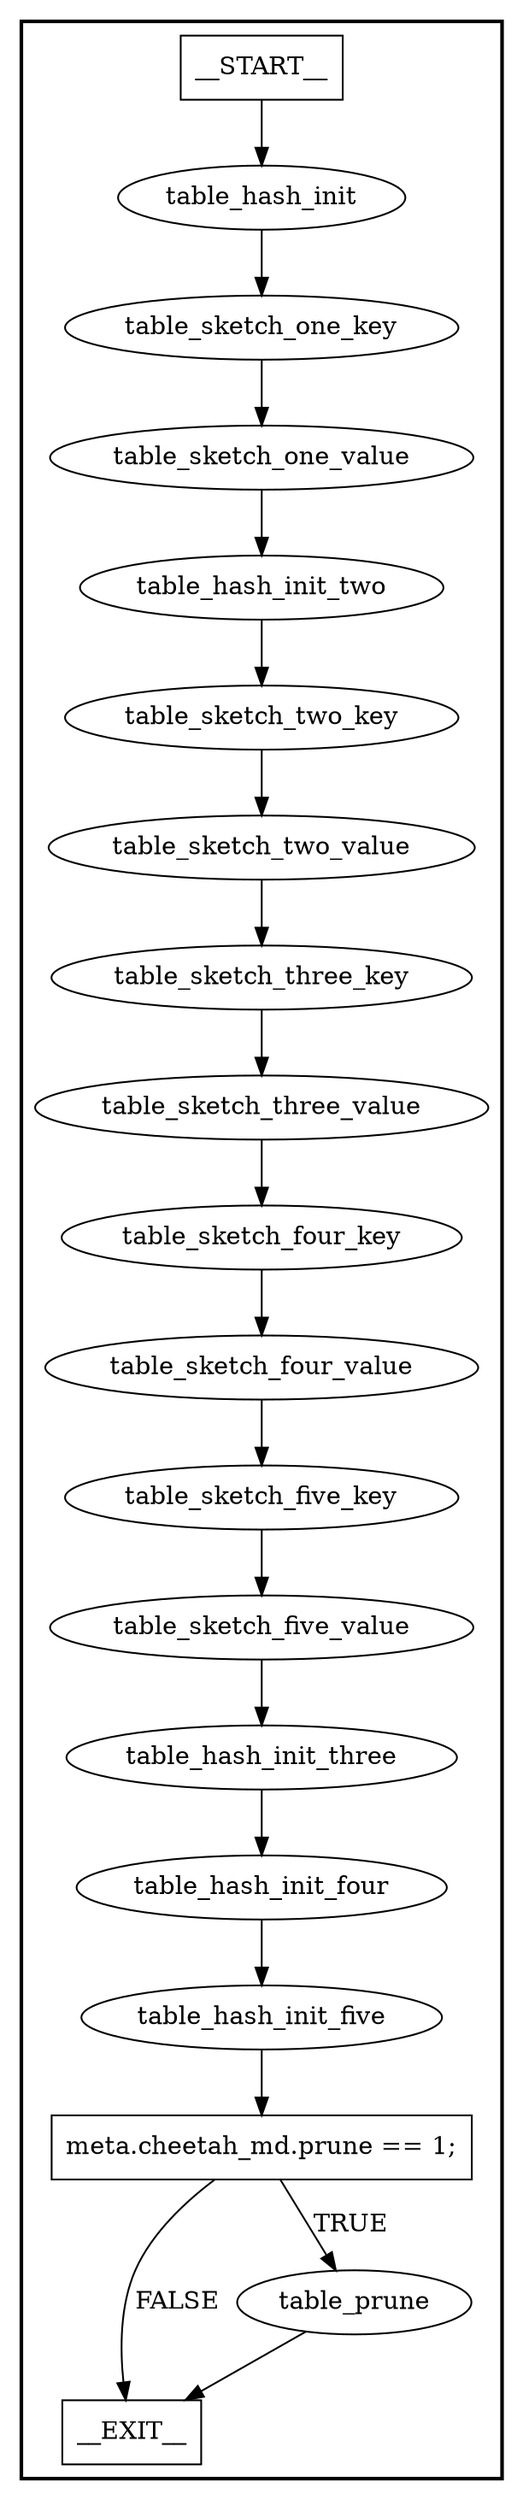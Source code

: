 digraph ingress {
subgraph cluster {
graph [
label="", labeljust=r, style=bold];
0[label=__START__, margin="", shape=rectangle, style=solid];
1[label=__EXIT__, margin="", shape=rectangle, style=solid];
2[label=table_hash_init, margin="", shape=ellipse, style=solid];
3[label=table_sketch_one_key, margin="", shape=ellipse, style=solid];
4[label=table_sketch_one_value, margin="", shape=ellipse, style=solid];
5[label=table_hash_init_two, margin="", shape=ellipse, style=solid];
6[label=table_sketch_two_key, margin="", shape=ellipse, style=solid];
7[label=table_sketch_two_value, margin="", shape=ellipse, style=solid];
8[label=table_sketch_three_key, margin="", shape=ellipse, style=solid];
9[label=table_sketch_three_value, margin="", shape=ellipse, style=solid];
10[label=table_sketch_four_key, margin="", shape=ellipse, style=solid];
11[label=table_sketch_four_value, margin="", shape=ellipse, style=solid];
12[label=table_sketch_five_key, margin="", shape=ellipse, style=solid];
13[label=table_sketch_five_value, margin="", shape=ellipse, style=solid];
14[label=table_hash_init_three, margin="", shape=ellipse, style=solid];
15[label=table_hash_init_four, margin="", shape=ellipse, style=solid];
16[label=table_hash_init_five, margin="", shape=ellipse, style=solid];
17[label="meta.cheetah_md.prune == 1;", margin="", shape=rectangle, style=solid];
18[label=table_prune, margin="", shape=ellipse, style=solid];
0 -> 2[label=""];
2 -> 3[label=""];
3 -> 4[label=""];
4 -> 5[label=""];
5 -> 6[label=""];
6 -> 7[label=""];
7 -> 8[label=""];
8 -> 9[label=""];
9 -> 10[label=""];
10 -> 11[label=""];
11 -> 12[label=""];
12 -> 13[label=""];
13 -> 14[label=""];
14 -> 15[label=""];
15 -> 16[label=""];
16 -> 17[label=""];
17 -> 18[label=TRUE];
17 -> 1[label=FALSE];
18 -> 1[label=""];
}
}

